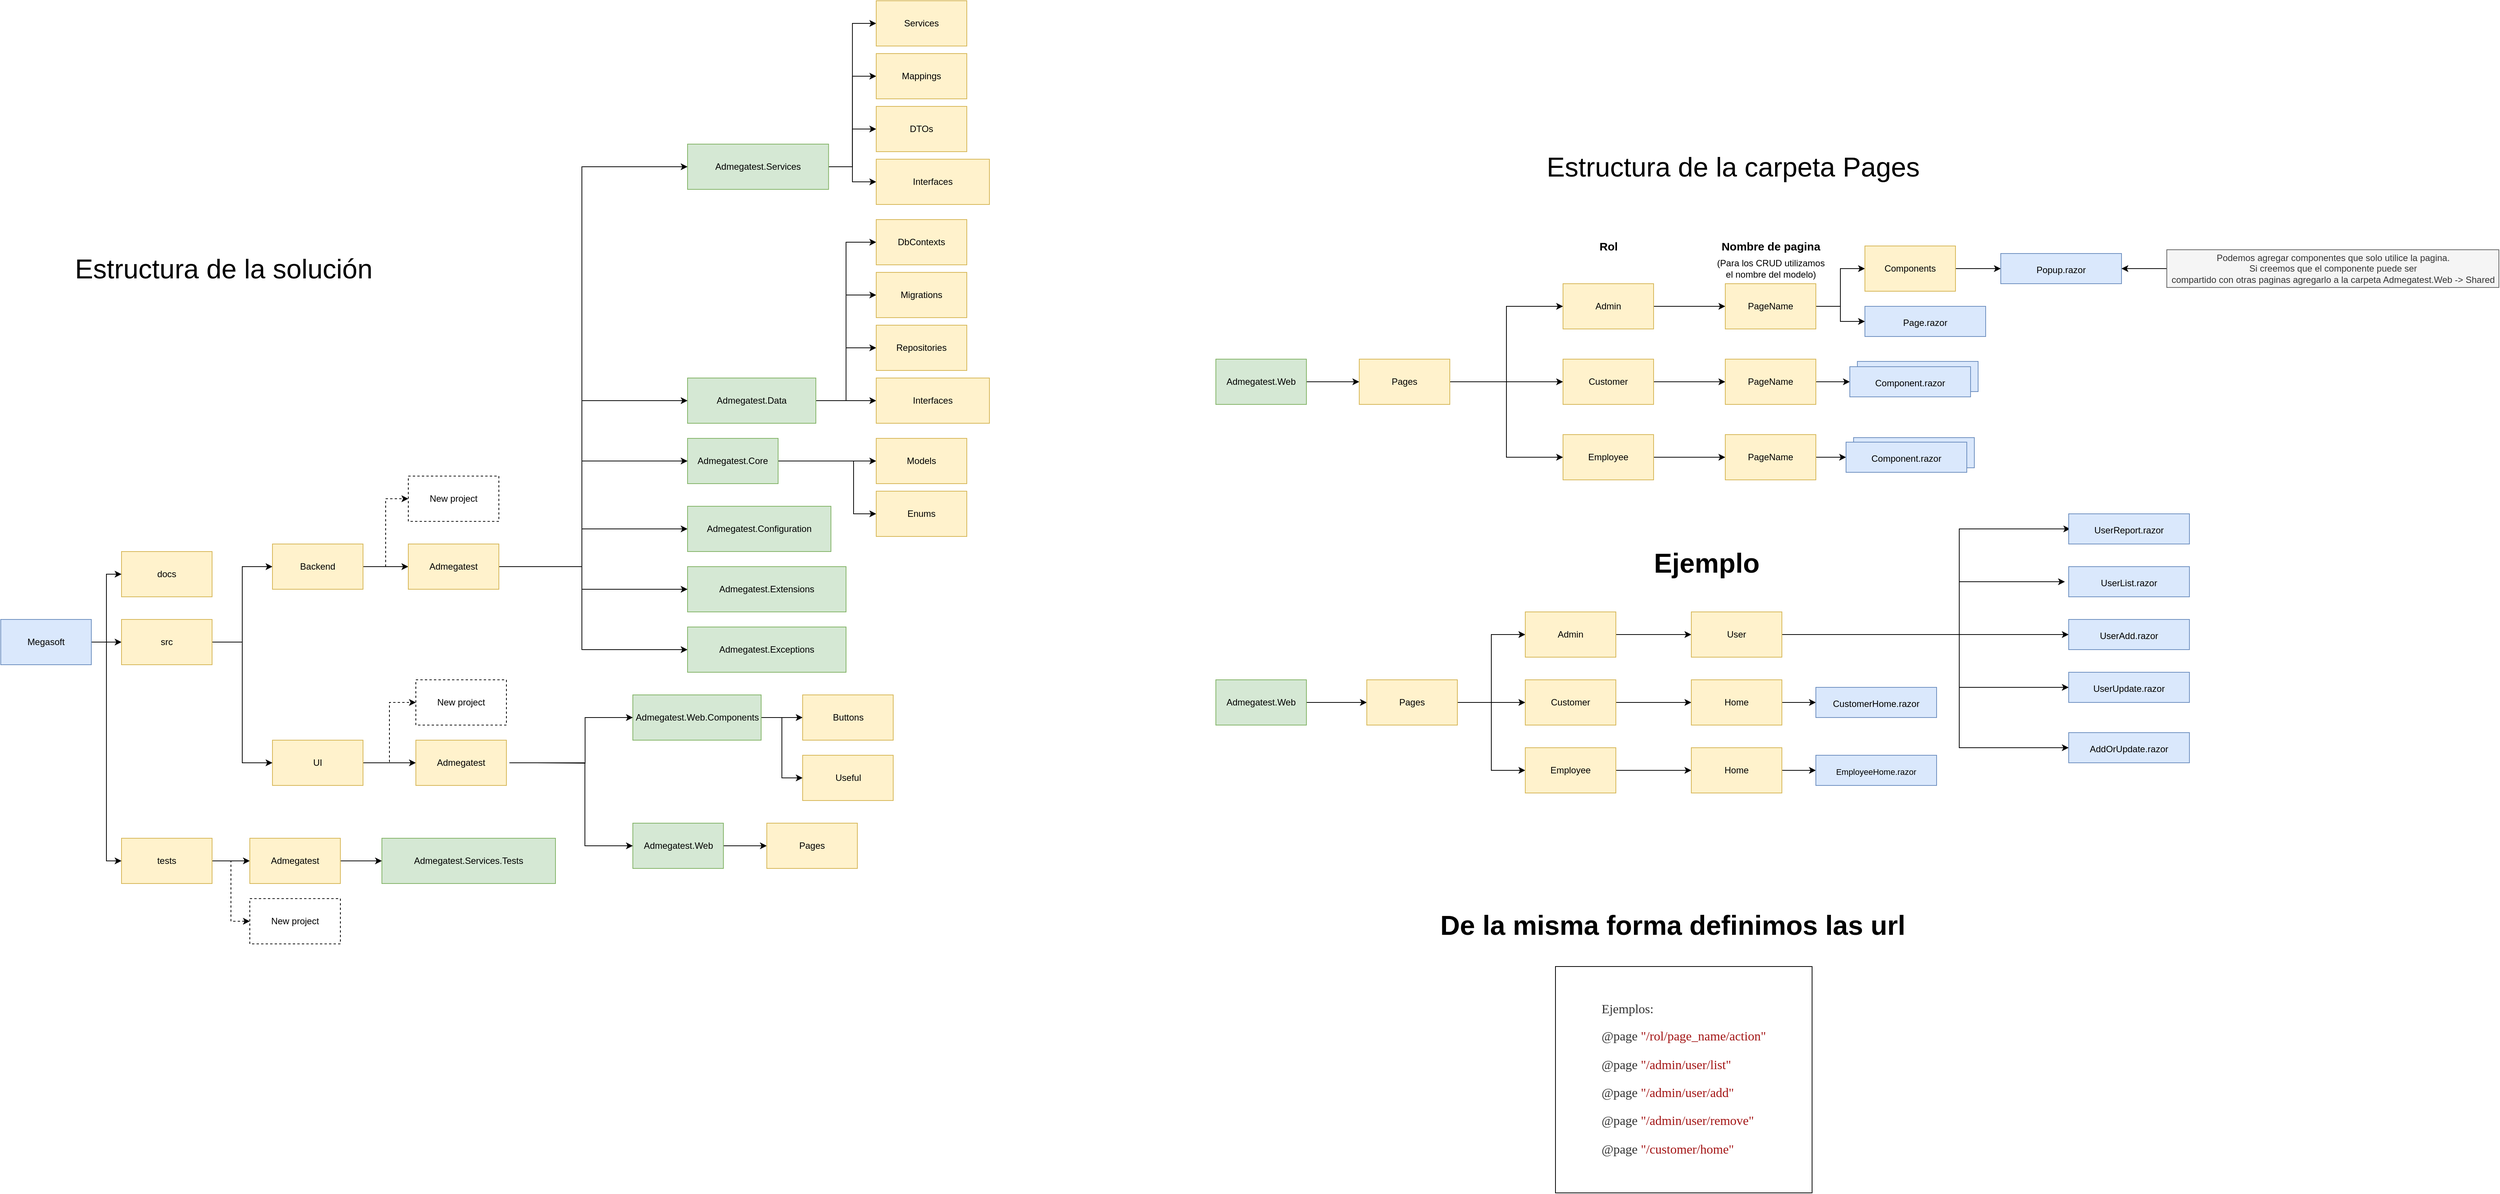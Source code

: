 <mxfile version="16.1.2" type="device"><diagram id="PDCmfziCpAZ-koUjeLh8" name="Page-1"><mxGraphModel dx="2188" dy="-469" grid="1" gridSize="10" guides="1" tooltips="1" connect="1" arrows="1" fold="1" page="1" pageScale="1" pageWidth="1600" pageHeight="900" math="0" shadow="0"><root><mxCell id="0"/><mxCell id="1" parent="0"/><mxCell id="GVsbk1AVh363MtO-elIE-5" value="&lt;font style=&quot;font-size: 12px&quot;&gt;Popup.razor&lt;/font&gt;" style="whiteSpace=wrap;html=1;fontSize=15;fillColor=#dae8fc;strokeColor=#6c8ebf;" vertex="1" parent="1"><mxGeometry x="3720" y="3015" width="160" height="40" as="geometry"/></mxCell><mxCell id="GVsbk1AVh363MtO-elIE-6" value="&lt;font style=&quot;font-size: 12px&quot;&gt;Page.razor&lt;/font&gt;" style="whiteSpace=wrap;html=1;fontSize=15;fillColor=#dae8fc;strokeColor=#6c8ebf;" vertex="1" parent="1"><mxGeometry x="3540" y="3085" width="160" height="40" as="geometry"/></mxCell><mxCell id="swfH_vW_m71U7Ki1Hbsm-206" style="edgeStyle=orthogonalEdgeStyle;rounded=0;orthogonalLoop=1;jettySize=auto;html=1;" parent="1" source="swfH_vW_m71U7Ki1Hbsm-158" target="swfH_vW_m71U7Ki1Hbsm-205" edge="1"><mxGeometry relative="1" as="geometry"/></mxCell><mxCell id="swfH_vW_m71U7Ki1Hbsm-219" style="edgeStyle=orthogonalEdgeStyle;rounded=0;orthogonalLoop=1;jettySize=auto;html=1;entryX=0;entryY=0.5;entryDx=0;entryDy=0;dashed=1;" parent="1" source="swfH_vW_m71U7Ki1Hbsm-158" target="swfH_vW_m71U7Ki1Hbsm-216" edge="1"><mxGeometry relative="1" as="geometry"/></mxCell><mxCell id="swfH_vW_m71U7Ki1Hbsm-158" value="UI" style="whiteSpace=wrap;html=1;fillColor=#fff2cc;strokeColor=#d6b656;" parent="1" vertex="1"><mxGeometry x="1430" y="3660" width="120" height="60" as="geometry"/></mxCell><mxCell id="swfH_vW_m71U7Ki1Hbsm-159" value="Admegatest.Extensions" style="whiteSpace=wrap;html=1;fillColor=#d5e8d4;strokeColor=#82b366;" parent="1" vertex="1"><mxGeometry x="1980" y="3430" width="210" height="60" as="geometry"/></mxCell><mxCell id="swfH_vW_m71U7Ki1Hbsm-210" style="edgeStyle=orthogonalEdgeStyle;rounded=0;orthogonalLoop=1;jettySize=auto;html=1;entryX=0;entryY=0.5;entryDx=0;entryDy=0;" parent="1" source="swfH_vW_m71U7Ki1Hbsm-161" target="swfH_vW_m71U7Ki1Hbsm-209" edge="1"><mxGeometry relative="1" as="geometry"/></mxCell><mxCell id="swfH_vW_m71U7Ki1Hbsm-220" style="edgeStyle=orthogonalEdgeStyle;rounded=0;orthogonalLoop=1;jettySize=auto;html=1;entryX=0;entryY=0.5;entryDx=0;entryDy=0;dashed=1;" parent="1" source="swfH_vW_m71U7Ki1Hbsm-161" target="swfH_vW_m71U7Ki1Hbsm-217" edge="1"><mxGeometry relative="1" as="geometry"/></mxCell><mxCell id="swfH_vW_m71U7Ki1Hbsm-161" value="tests" style="whiteSpace=wrap;html=1;fillColor=#fff2cc;strokeColor=#d6b656;" parent="1" vertex="1"><mxGeometry x="1230" y="3790" width="120" height="60" as="geometry"/></mxCell><mxCell id="swfH_vW_m71U7Ki1Hbsm-162" value="docs" style="whiteSpace=wrap;html=1;fillColor=#fff2cc;strokeColor=#d6b656;" parent="1" vertex="1"><mxGeometry x="1230" y="3410" width="120" height="60" as="geometry"/></mxCell><mxCell id="swfH_vW_m71U7Ki1Hbsm-163" style="edgeStyle=orthogonalEdgeStyle;rounded=0;orthogonalLoop=1;jettySize=auto;html=1;entryX=0;entryY=0.5;entryDx=0;entryDy=0;" parent="1" source="swfH_vW_m71U7Ki1Hbsm-165" target="swfH_vW_m71U7Ki1Hbsm-193" edge="1"><mxGeometry relative="1" as="geometry"/></mxCell><mxCell id="swfH_vW_m71U7Ki1Hbsm-164" style="edgeStyle=orthogonalEdgeStyle;rounded=0;orthogonalLoop=1;jettySize=auto;html=1;entryX=0;entryY=0.5;entryDx=0;entryDy=0;" parent="1" source="swfH_vW_m71U7Ki1Hbsm-165" target="swfH_vW_m71U7Ki1Hbsm-194" edge="1"><mxGeometry relative="1" as="geometry"><Array as="points"><mxPoint x="2200" y="3290"/><mxPoint x="2200" y="3360"/></Array></mxGeometry></mxCell><mxCell id="swfH_vW_m71U7Ki1Hbsm-165" value="Admegatest.Core" style="whiteSpace=wrap;html=1;fillColor=#d5e8d4;strokeColor=#82b366;" parent="1" vertex="1"><mxGeometry x="1980" y="3260" width="120" height="60" as="geometry"/></mxCell><mxCell id="swfH_vW_m71U7Ki1Hbsm-166" value="Admegatest.Services.Tests" style="whiteSpace=wrap;html=1;fillColor=#d5e8d4;strokeColor=#82b366;" parent="1" vertex="1"><mxGeometry x="1575" y="3790" width="230" height="60" as="geometry"/></mxCell><mxCell id="GVsbk1AVh363MtO-elIE-30" style="edgeStyle=orthogonalEdgeStyle;rounded=0;orthogonalLoop=1;jettySize=auto;html=1;entryX=0;entryY=0.5;entryDx=0;entryDy=0;fontSize=12;" edge="1" parent="1" source="swfH_vW_m71U7Ki1Hbsm-167" target="GVsbk1AVh363MtO-elIE-29"><mxGeometry relative="1" as="geometry"/></mxCell><mxCell id="swfH_vW_m71U7Ki1Hbsm-167" value="Admegatest.Web" style="whiteSpace=wrap;html=1;labelBackgroundColor=none;fillColor=#d5e8d4;strokeColor=#82b366;" parent="1" vertex="1"><mxGeometry x="1907.5" y="3770" width="120" height="60" as="geometry"/></mxCell><mxCell id="swfH_vW_m71U7Ki1Hbsm-168" style="edgeStyle=orthogonalEdgeStyle;rounded=0;orthogonalLoop=1;jettySize=auto;html=1;entryX=0;entryY=0.5;entryDx=0;entryDy=0;" parent="1" source="swfH_vW_m71U7Ki1Hbsm-172" target="swfH_vW_m71U7Ki1Hbsm-174" edge="1"><mxGeometry relative="1" as="geometry"/></mxCell><mxCell id="swfH_vW_m71U7Ki1Hbsm-169" style="edgeStyle=orthogonalEdgeStyle;rounded=0;orthogonalLoop=1;jettySize=auto;html=1;entryX=0;entryY=0.5;entryDx=0;entryDy=0;" parent="1" source="swfH_vW_m71U7Ki1Hbsm-172" target="swfH_vW_m71U7Ki1Hbsm-191" edge="1"><mxGeometry relative="1" as="geometry"/></mxCell><mxCell id="swfH_vW_m71U7Ki1Hbsm-170" style="edgeStyle=orthogonalEdgeStyle;rounded=0;orthogonalLoop=1;jettySize=auto;html=1;entryX=0;entryY=0.5;entryDx=0;entryDy=0;" parent="1" source="swfH_vW_m71U7Ki1Hbsm-172" target="swfH_vW_m71U7Ki1Hbsm-192" edge="1"><mxGeometry relative="1" as="geometry"/></mxCell><mxCell id="swfH_vW_m71U7Ki1Hbsm-171" style="edgeStyle=orthogonalEdgeStyle;rounded=0;orthogonalLoop=1;jettySize=auto;html=1;entryX=0;entryY=0.5;entryDx=0;entryDy=0;" parent="1" source="swfH_vW_m71U7Ki1Hbsm-172" target="swfH_vW_m71U7Ki1Hbsm-173" edge="1"><mxGeometry relative="1" as="geometry"/></mxCell><mxCell id="swfH_vW_m71U7Ki1Hbsm-172" value="Admegatest.Services" style="whiteSpace=wrap;html=1;fillColor=#d5e8d4;strokeColor=#82b366;" parent="1" vertex="1"><mxGeometry x="1980" y="2870" width="186.87" height="60" as="geometry"/></mxCell><mxCell id="swfH_vW_m71U7Ki1Hbsm-173" value="Services" style="whiteSpace=wrap;html=1;labelBackgroundColor=none;fillColor=#fff2cc;strokeColor=#d6b656;" parent="1" vertex="1"><mxGeometry x="2230" y="2680" width="120" height="60" as="geometry"/></mxCell><mxCell id="swfH_vW_m71U7Ki1Hbsm-174" value="Interfaces" style="whiteSpace=wrap;html=1;labelBackgroundColor=none;fillColor=#fff2cc;strokeColor=#d6b656;" parent="1" vertex="1"><mxGeometry x="2230" y="2890" width="150" height="60" as="geometry"/></mxCell><mxCell id="swfH_vW_m71U7Ki1Hbsm-175" style="edgeStyle=orthogonalEdgeStyle;rounded=0;orthogonalLoop=1;jettySize=auto;html=1;entryX=0;entryY=0.5;entryDx=0;entryDy=0;" parent="1" source="swfH_vW_m71U7Ki1Hbsm-179" target="swfH_vW_m71U7Ki1Hbsm-189" edge="1"><mxGeometry relative="1" as="geometry"/></mxCell><mxCell id="swfH_vW_m71U7Ki1Hbsm-176" style="edgeStyle=orthogonalEdgeStyle;rounded=0;orthogonalLoop=1;jettySize=auto;html=1;exitX=1;exitY=0.5;exitDx=0;exitDy=0;" parent="1" source="swfH_vW_m71U7Ki1Hbsm-179" target="swfH_vW_m71U7Ki1Hbsm-181" edge="1"><mxGeometry relative="1" as="geometry"/></mxCell><mxCell id="swfH_vW_m71U7Ki1Hbsm-177" style="edgeStyle=orthogonalEdgeStyle;rounded=0;orthogonalLoop=1;jettySize=auto;html=1;entryX=0;entryY=0.5;entryDx=0;entryDy=0;" parent="1" source="swfH_vW_m71U7Ki1Hbsm-179" target="swfH_vW_m71U7Ki1Hbsm-180" edge="1"><mxGeometry relative="1" as="geometry"><Array as="points"><mxPoint x="2190" y="3210"/><mxPoint x="2190" y="3140"/></Array></mxGeometry></mxCell><mxCell id="swfH_vW_m71U7Ki1Hbsm-178" style="edgeStyle=orthogonalEdgeStyle;rounded=0;orthogonalLoop=1;jettySize=auto;html=1;entryX=0;entryY=0.5;entryDx=0;entryDy=0;" parent="1" source="swfH_vW_m71U7Ki1Hbsm-179" target="swfH_vW_m71U7Ki1Hbsm-190" edge="1"><mxGeometry relative="1" as="geometry"/></mxCell><mxCell id="swfH_vW_m71U7Ki1Hbsm-179" value="Admegatest.Data" style="whiteSpace=wrap;html=1;fillColor=#d5e8d4;strokeColor=#82b366;" parent="1" vertex="1"><mxGeometry x="1980" y="3180" width="170" height="60" as="geometry"/></mxCell><mxCell id="swfH_vW_m71U7Ki1Hbsm-180" value="Repositories" style="whiteSpace=wrap;html=1;labelBackgroundColor=none;fillColor=#fff2cc;strokeColor=#d6b656;" parent="1" vertex="1"><mxGeometry x="2230" y="3110" width="120" height="60" as="geometry"/></mxCell><mxCell id="swfH_vW_m71U7Ki1Hbsm-181" value="Interfaces" style="whiteSpace=wrap;html=1;labelBackgroundColor=none;fillColor=#fff2cc;strokeColor=#d6b656;" parent="1" vertex="1"><mxGeometry x="2230" y="3180" width="150" height="60" as="geometry"/></mxCell><mxCell id="swfH_vW_m71U7Ki1Hbsm-182" style="edgeStyle=orthogonalEdgeStyle;rounded=0;orthogonalLoop=1;jettySize=auto;html=1;" parent="1" source="swfH_vW_m71U7Ki1Hbsm-185" target="swfH_vW_m71U7Ki1Hbsm-188" edge="1"><mxGeometry relative="1" as="geometry"/></mxCell><mxCell id="swfH_vW_m71U7Ki1Hbsm-183" style="edgeStyle=orthogonalEdgeStyle;rounded=0;orthogonalLoop=1;jettySize=auto;html=1;entryX=0;entryY=0.5;entryDx=0;entryDy=0;" parent="1" source="swfH_vW_m71U7Ki1Hbsm-185" target="swfH_vW_m71U7Ki1Hbsm-162" edge="1"><mxGeometry relative="1" as="geometry"/></mxCell><mxCell id="swfH_vW_m71U7Ki1Hbsm-184" style="edgeStyle=orthogonalEdgeStyle;rounded=0;orthogonalLoop=1;jettySize=auto;html=1;entryX=0;entryY=0.5;entryDx=0;entryDy=0;" parent="1" source="swfH_vW_m71U7Ki1Hbsm-185" target="swfH_vW_m71U7Ki1Hbsm-161" edge="1"><mxGeometry relative="1" as="geometry"/></mxCell><mxCell id="swfH_vW_m71U7Ki1Hbsm-185" value="Megasoft" style="whiteSpace=wrap;html=1;labelBackgroundColor=none;fillColor=#dae8fc;strokeColor=#6c8ebf;" parent="1" vertex="1"><mxGeometry x="1070" y="3500" width="120" height="60" as="geometry"/></mxCell><mxCell id="swfH_vW_m71U7Ki1Hbsm-186" style="edgeStyle=orthogonalEdgeStyle;rounded=0;orthogonalLoop=1;jettySize=auto;html=1;entryX=0;entryY=0.5;entryDx=0;entryDy=0;" parent="1" source="swfH_vW_m71U7Ki1Hbsm-188" target="swfH_vW_m71U7Ki1Hbsm-158" edge="1"><mxGeometry relative="1" as="geometry"/></mxCell><mxCell id="swfH_vW_m71U7Ki1Hbsm-187" style="edgeStyle=orthogonalEdgeStyle;rounded=0;orthogonalLoop=1;jettySize=auto;html=1;entryX=0;entryY=0.5;entryDx=0;entryDy=0;" parent="1" source="swfH_vW_m71U7Ki1Hbsm-188" target="swfH_vW_m71U7Ki1Hbsm-202" edge="1"><mxGeometry relative="1" as="geometry"/></mxCell><mxCell id="swfH_vW_m71U7Ki1Hbsm-188" value="src" style="whiteSpace=wrap;html=1;fillColor=#fff2cc;strokeColor=#d6b656;" parent="1" vertex="1"><mxGeometry x="1230" y="3500" width="120" height="60" as="geometry"/></mxCell><mxCell id="swfH_vW_m71U7Ki1Hbsm-189" value="Migrations" style="whiteSpace=wrap;html=1;fillColor=#fff2cc;strokeColor=#d6b656;" parent="1" vertex="1"><mxGeometry x="2230" y="3040" width="120" height="60" as="geometry"/></mxCell><mxCell id="swfH_vW_m71U7Ki1Hbsm-190" value="DbContexts" style="whiteSpace=wrap;html=1;fillColor=#fff2cc;strokeColor=#d6b656;" parent="1" vertex="1"><mxGeometry x="2230" y="2970" width="120" height="60" as="geometry"/></mxCell><mxCell id="swfH_vW_m71U7Ki1Hbsm-191" value="&lt;span&gt;DTOs&lt;/span&gt;" style="whiteSpace=wrap;html=1;fillColor=#fff2cc;strokeColor=#d6b656;" parent="1" vertex="1"><mxGeometry x="2230" y="2820" width="120" height="60" as="geometry"/></mxCell><mxCell id="swfH_vW_m71U7Ki1Hbsm-192" value="&lt;span&gt;Mappings&lt;/span&gt;" style="whiteSpace=wrap;html=1;fillColor=#fff2cc;strokeColor=#d6b656;" parent="1" vertex="1"><mxGeometry x="2230" y="2750" width="120" height="60" as="geometry"/></mxCell><mxCell id="swfH_vW_m71U7Ki1Hbsm-193" value="&lt;span&gt;Models&lt;/span&gt;" style="whiteSpace=wrap;html=1;fillColor=#fff2cc;strokeColor=#d6b656;" parent="1" vertex="1"><mxGeometry x="2230" y="3260" width="120" height="60" as="geometry"/></mxCell><mxCell id="swfH_vW_m71U7Ki1Hbsm-194" value="&lt;span&gt;Enums&lt;/span&gt;" style="whiteSpace=wrap;html=1;fillColor=#fff2cc;strokeColor=#d6b656;" parent="1" vertex="1"><mxGeometry x="2230" y="3330" width="120" height="60" as="geometry"/></mxCell><mxCell id="30ZU7mrTV6rlCsiJZDhu-33" style="edgeStyle=orthogonalEdgeStyle;rounded=0;orthogonalLoop=1;jettySize=auto;html=1;entryX=0;entryY=0.5;entryDx=0;entryDy=0;fontSize=36;" parent="1" source="swfH_vW_m71U7Ki1Hbsm-195" edge="1"><mxGeometry relative="1" as="geometry"><mxPoint x="2132.5" y="3630" as="targetPoint"/></mxGeometry></mxCell><mxCell id="30ZU7mrTV6rlCsiJZDhu-35" style="edgeStyle=orthogonalEdgeStyle;rounded=0;orthogonalLoop=1;jettySize=auto;html=1;entryX=0;entryY=0.5;entryDx=0;entryDy=0;fontSize=36;" parent="1" source="swfH_vW_m71U7Ki1Hbsm-195" target="30ZU7mrTV6rlCsiJZDhu-34" edge="1"><mxGeometry relative="1" as="geometry"/></mxCell><mxCell id="swfH_vW_m71U7Ki1Hbsm-195" value="Admegatest.Web.Components" style="whiteSpace=wrap;html=1;labelBackgroundColor=none;fillColor=#d5e8d4;strokeColor=#82b366;" parent="1" vertex="1"><mxGeometry x="1907.5" y="3600" width="170" height="60" as="geometry"/></mxCell><mxCell id="swfH_vW_m71U7Ki1Hbsm-196" style="edgeStyle=orthogonalEdgeStyle;rounded=0;orthogonalLoop=1;jettySize=auto;html=1;entryX=0;entryY=0.5;entryDx=0;entryDy=0;" parent="1" target="swfH_vW_m71U7Ki1Hbsm-165" edge="1"><mxGeometry relative="1" as="geometry"><mxPoint x="1730" y="3430" as="sourcePoint"/><Array as="points"><mxPoint x="1840" y="3430"/><mxPoint x="1840" y="3290"/></Array></mxGeometry></mxCell><mxCell id="swfH_vW_m71U7Ki1Hbsm-197" style="edgeStyle=orthogonalEdgeStyle;rounded=0;orthogonalLoop=1;jettySize=auto;html=1;entryX=0;entryY=0.5;entryDx=0;entryDy=0;" parent="1" target="swfH_vW_m71U7Ki1Hbsm-203" edge="1"><mxGeometry relative="1" as="geometry"><mxPoint x="1730" y="3430" as="sourcePoint"/><Array as="points"><mxPoint x="1840" y="3430"/><mxPoint x="1840" y="3380"/></Array></mxGeometry></mxCell><mxCell id="swfH_vW_m71U7Ki1Hbsm-198" style="edgeStyle=orthogonalEdgeStyle;rounded=0;orthogonalLoop=1;jettySize=auto;html=1;entryX=0;entryY=0.5;entryDx=0;entryDy=0;" parent="1" target="swfH_vW_m71U7Ki1Hbsm-159" edge="1"><mxGeometry relative="1" as="geometry"><mxPoint x="1740" y="3430" as="sourcePoint"/><Array as="points"><mxPoint x="1840" y="3430"/><mxPoint x="1840" y="3460"/></Array></mxGeometry></mxCell><mxCell id="swfH_vW_m71U7Ki1Hbsm-199" style="edgeStyle=orthogonalEdgeStyle;rounded=0;orthogonalLoop=1;jettySize=auto;html=1;entryX=0;entryY=0.5;entryDx=0;entryDy=0;" parent="1" target="swfH_vW_m71U7Ki1Hbsm-179" edge="1"><mxGeometry relative="1" as="geometry"><mxPoint x="1770" y="3430" as="sourcePoint"/><Array as="points"><mxPoint x="1840" y="3430"/><mxPoint x="1840" y="3210"/></Array></mxGeometry></mxCell><mxCell id="swfH_vW_m71U7Ki1Hbsm-200" style="edgeStyle=orthogonalEdgeStyle;rounded=0;orthogonalLoop=1;jettySize=auto;html=1;entryX=0;entryY=0.5;entryDx=0;entryDy=0;" parent="1" target="swfH_vW_m71U7Ki1Hbsm-204" edge="1"><mxGeometry relative="1" as="geometry"><mxPoint x="1770" y="3430" as="sourcePoint"/><Array as="points"><mxPoint x="1840" y="3430"/><mxPoint x="1840" y="3540"/></Array></mxGeometry></mxCell><mxCell id="swfH_vW_m71U7Ki1Hbsm-201" style="edgeStyle=orthogonalEdgeStyle;rounded=0;orthogonalLoop=1;jettySize=auto;html=1;entryX=0;entryY=0.5;entryDx=0;entryDy=0;" parent="1" target="swfH_vW_m71U7Ki1Hbsm-172" edge="1"><mxGeometry relative="1" as="geometry"><Array as="points"><mxPoint x="1840" y="3430"/><mxPoint x="1840" y="2900"/></Array><mxPoint x="1750" y="3430" as="sourcePoint"/></mxGeometry></mxCell><mxCell id="swfH_vW_m71U7Ki1Hbsm-214" style="edgeStyle=orthogonalEdgeStyle;rounded=0;orthogonalLoop=1;jettySize=auto;html=1;entryX=0;entryY=0.5;entryDx=0;entryDy=0;" parent="1" source="swfH_vW_m71U7Ki1Hbsm-202" target="swfH_vW_m71U7Ki1Hbsm-213" edge="1"><mxGeometry relative="1" as="geometry"/></mxCell><mxCell id="swfH_vW_m71U7Ki1Hbsm-218" style="edgeStyle=orthogonalEdgeStyle;rounded=0;orthogonalLoop=1;jettySize=auto;html=1;entryX=0;entryY=0.5;entryDx=0;entryDy=0;dashed=1;" parent="1" source="swfH_vW_m71U7Ki1Hbsm-202" target="swfH_vW_m71U7Ki1Hbsm-215" edge="1"><mxGeometry relative="1" as="geometry"/></mxCell><mxCell id="swfH_vW_m71U7Ki1Hbsm-202" value="Backend" style="whiteSpace=wrap;html=1;labelBackgroundColor=none;fillColor=#fff2cc;strokeColor=#d6b656;" parent="1" vertex="1"><mxGeometry x="1430" y="3400" width="120" height="60" as="geometry"/></mxCell><mxCell id="swfH_vW_m71U7Ki1Hbsm-203" value="Admegatest.Configuration" style="whiteSpace=wrap;html=1;fillColor=#d5e8d4;strokeColor=#82b366;" parent="1" vertex="1"><mxGeometry x="1980" y="3350" width="190" height="60" as="geometry"/></mxCell><mxCell id="swfH_vW_m71U7Ki1Hbsm-204" value="Admegatest.Exceptions" style="whiteSpace=wrap;html=1;fillColor=#d5e8d4;strokeColor=#82b366;" parent="1" vertex="1"><mxGeometry x="1980" y="3510" width="210" height="60" as="geometry"/></mxCell><mxCell id="swfH_vW_m71U7Ki1Hbsm-207" style="edgeStyle=orthogonalEdgeStyle;rounded=0;orthogonalLoop=1;jettySize=auto;html=1;entryX=0;entryY=0.5;entryDx=0;entryDy=0;" parent="1" target="swfH_vW_m71U7Ki1Hbsm-195" edge="1"><mxGeometry relative="1" as="geometry"><mxPoint x="1780" y="3690.034" as="sourcePoint"/></mxGeometry></mxCell><mxCell id="swfH_vW_m71U7Ki1Hbsm-208" style="edgeStyle=orthogonalEdgeStyle;rounded=0;orthogonalLoop=1;jettySize=auto;html=1;entryX=0;entryY=0.5;entryDx=0;entryDy=0;" parent="1" target="swfH_vW_m71U7Ki1Hbsm-167" edge="1"><mxGeometry relative="1" as="geometry"><mxPoint x="1744" y="3690.034" as="sourcePoint"/><mxPoint x="1911.5" y="3780" as="targetPoint"/><Array as="points"><mxPoint x="1844" y="3690"/><mxPoint x="1844" y="3800"/></Array></mxGeometry></mxCell><mxCell id="swfH_vW_m71U7Ki1Hbsm-205" value="Admegatest" style="whiteSpace=wrap;html=1;fillColor=#fff2cc;strokeColor=#d6b656;" parent="1" vertex="1"><mxGeometry x="1620" y="3660" width="120" height="60" as="geometry"/></mxCell><mxCell id="swfH_vW_m71U7Ki1Hbsm-211" style="edgeStyle=orthogonalEdgeStyle;rounded=0;orthogonalLoop=1;jettySize=auto;html=1;entryX=0;entryY=0.5;entryDx=0;entryDy=0;" parent="1" source="swfH_vW_m71U7Ki1Hbsm-209" target="swfH_vW_m71U7Ki1Hbsm-166" edge="1"><mxGeometry relative="1" as="geometry"/></mxCell><mxCell id="swfH_vW_m71U7Ki1Hbsm-209" value="Admegatest" style="whiteSpace=wrap;html=1;fillColor=#fff2cc;strokeColor=#d6b656;" parent="1" vertex="1"><mxGeometry x="1400" y="3790" width="120" height="60" as="geometry"/></mxCell><mxCell id="swfH_vW_m71U7Ki1Hbsm-213" value="Admegatest" style="whiteSpace=wrap;html=1;fillColor=#fff2cc;strokeColor=#d6b656;" parent="1" vertex="1"><mxGeometry x="1610" y="3400" width="120" height="60" as="geometry"/></mxCell><mxCell id="swfH_vW_m71U7Ki1Hbsm-215" value="New project" style="whiteSpace=wrap;html=1;dashed=1;" parent="1" vertex="1"><mxGeometry x="1610" y="3310" width="120" height="60" as="geometry"/></mxCell><mxCell id="swfH_vW_m71U7Ki1Hbsm-216" value="New project" style="whiteSpace=wrap;html=1;dashed=1;" parent="1" vertex="1"><mxGeometry x="1620" y="3580" width="120" height="60" as="geometry"/></mxCell><mxCell id="swfH_vW_m71U7Ki1Hbsm-217" value="New project" style="whiteSpace=wrap;html=1;dashed=1;" parent="1" vertex="1"><mxGeometry x="1400" y="3870" width="120" height="60" as="geometry"/></mxCell><mxCell id="30ZU7mrTV6rlCsiJZDhu-27" value="Estructura de la solución" style="text;html=1;align=center;verticalAlign=middle;resizable=0;points=[];autosize=1;strokeColor=none;fillColor=none;fontSize=36;" parent="1" vertex="1"><mxGeometry x="1160" y="3010" width="410" height="50" as="geometry"/></mxCell><mxCell id="30ZU7mrTV6rlCsiJZDhu-32" value="Buttons" style="whiteSpace=wrap;html=1;fillColor=#fff2cc;strokeColor=#d6b656;" parent="1" vertex="1"><mxGeometry x="2132.5" y="3600" width="120" height="60" as="geometry"/></mxCell><mxCell id="30ZU7mrTV6rlCsiJZDhu-34" value="Useful" style="whiteSpace=wrap;html=1;fillColor=#fff2cc;strokeColor=#d6b656;" parent="1" vertex="1"><mxGeometry x="2132.5" y="3680" width="120" height="60" as="geometry"/></mxCell><mxCell id="4Zlw2hUO1Mgm-64rs-y5-1" value="Estructura de la carpeta Pages" style="text;html=1;align=center;verticalAlign=middle;resizable=0;points=[];autosize=1;strokeColor=none;fillColor=none;fontSize=36;" parent="1" vertex="1"><mxGeometry x="3110" y="2875" width="510" height="50" as="geometry"/></mxCell><mxCell id="GVsbk1AVh363MtO-elIE-19" style="edgeStyle=orthogonalEdgeStyle;rounded=0;orthogonalLoop=1;jettySize=auto;html=1;entryX=0;entryY=0.5;entryDx=0;entryDy=0;fontSize=12;" edge="1" parent="1" source="4Zlw2hUO1Mgm-64rs-y5-2" target="4Zlw2hUO1Mgm-64rs-y5-5"><mxGeometry relative="1" as="geometry"/></mxCell><mxCell id="4Zlw2hUO1Mgm-64rs-y5-2" value="Admin" style="rounded=0;whiteSpace=wrap;html=1;fillColor=#fff2cc;strokeColor=#d6b656;" parent="1" vertex="1"><mxGeometry x="3140" y="3055" width="120" height="60" as="geometry"/></mxCell><mxCell id="GVsbk1AVh363MtO-elIE-20" style="edgeStyle=orthogonalEdgeStyle;rounded=0;orthogonalLoop=1;jettySize=auto;html=1;entryX=0;entryY=0.5;entryDx=0;entryDy=0;fontSize=12;" edge="1" parent="1" source="4Zlw2hUO1Mgm-64rs-y5-3" target="4Zlw2hUO1Mgm-64rs-y5-6"><mxGeometry relative="1" as="geometry"/></mxCell><mxCell id="4Zlw2hUO1Mgm-64rs-y5-3" value="Customer" style="rounded=0;whiteSpace=wrap;html=1;fillColor=#fff2cc;strokeColor=#d6b656;" parent="1" vertex="1"><mxGeometry x="3140" y="3155" width="120" height="60" as="geometry"/></mxCell><mxCell id="GVsbk1AVh363MtO-elIE-21" style="edgeStyle=orthogonalEdgeStyle;rounded=0;orthogonalLoop=1;jettySize=auto;html=1;fontSize=12;" edge="1" parent="1" source="4Zlw2hUO1Mgm-64rs-y5-4" target="4Zlw2hUO1Mgm-64rs-y5-7"><mxGeometry relative="1" as="geometry"/></mxCell><mxCell id="4Zlw2hUO1Mgm-64rs-y5-4" value="Employee" style="rounded=0;whiteSpace=wrap;html=1;fillColor=#fff2cc;strokeColor=#d6b656;" parent="1" vertex="1"><mxGeometry x="3140" y="3255" width="120" height="60" as="geometry"/></mxCell><mxCell id="GVsbk1AVh363MtO-elIE-23" style="edgeStyle=orthogonalEdgeStyle;rounded=0;orthogonalLoop=1;jettySize=auto;html=1;fontSize=12;" edge="1" parent="1" source="4Zlw2hUO1Mgm-64rs-y5-5" target="GVsbk1AVh363MtO-elIE-6"><mxGeometry relative="1" as="geometry"/></mxCell><mxCell id="GVsbk1AVh363MtO-elIE-27" style="edgeStyle=orthogonalEdgeStyle;rounded=0;orthogonalLoop=1;jettySize=auto;html=1;entryX=0;entryY=0.5;entryDx=0;entryDy=0;fontSize=12;" edge="1" parent="1" source="4Zlw2hUO1Mgm-64rs-y5-5" target="GVsbk1AVh363MtO-elIE-26"><mxGeometry relative="1" as="geometry"/></mxCell><mxCell id="4Zlw2hUO1Mgm-64rs-y5-5" value="PageName" style="rounded=0;whiteSpace=wrap;html=1;fillColor=#fff2cc;strokeColor=#d6b656;" parent="1" vertex="1"><mxGeometry x="3355" y="3055" width="120" height="60" as="geometry"/></mxCell><mxCell id="GVsbk1AVh363MtO-elIE-24" style="edgeStyle=orthogonalEdgeStyle;rounded=0;orthogonalLoop=1;jettySize=auto;html=1;exitX=1;exitY=0.5;exitDx=0;exitDy=0;entryX=0;entryY=0.5;entryDx=0;entryDy=0;fontSize=12;" edge="1" parent="1" source="4Zlw2hUO1Mgm-64rs-y5-6" target="GVsbk1AVh363MtO-elIE-8"><mxGeometry relative="1" as="geometry"/></mxCell><mxCell id="4Zlw2hUO1Mgm-64rs-y5-6" value="PageName" style="rounded=0;whiteSpace=wrap;html=1;fillColor=#fff2cc;strokeColor=#d6b656;" parent="1" vertex="1"><mxGeometry x="3355" y="3155" width="120" height="60" as="geometry"/></mxCell><mxCell id="GVsbk1AVh363MtO-elIE-25" style="edgeStyle=orthogonalEdgeStyle;rounded=0;orthogonalLoop=1;jettySize=auto;html=1;entryX=0;entryY=0.5;entryDx=0;entryDy=0;fontSize=12;" edge="1" parent="1" source="4Zlw2hUO1Mgm-64rs-y5-7" target="GVsbk1AVh363MtO-elIE-10"><mxGeometry relative="1" as="geometry"/></mxCell><mxCell id="4Zlw2hUO1Mgm-64rs-y5-7" value="PageName" style="rounded=0;whiteSpace=wrap;html=1;fillColor=#fff2cc;strokeColor=#d6b656;" parent="1" vertex="1"><mxGeometry x="3355" y="3255" width="120" height="60" as="geometry"/></mxCell><mxCell id="GVsbk1AVh363MtO-elIE-16" style="edgeStyle=orthogonalEdgeStyle;rounded=0;orthogonalLoop=1;jettySize=auto;html=1;entryX=0;entryY=0.5;entryDx=0;entryDy=0;fontSize=12;" edge="1" parent="1" source="4Zlw2hUO1Mgm-64rs-y5-8" target="4Zlw2hUO1Mgm-64rs-y5-2"><mxGeometry relative="1" as="geometry"/></mxCell><mxCell id="GVsbk1AVh363MtO-elIE-17" style="edgeStyle=orthogonalEdgeStyle;rounded=0;orthogonalLoop=1;jettySize=auto;html=1;fontSize=12;" edge="1" parent="1" source="4Zlw2hUO1Mgm-64rs-y5-8" target="4Zlw2hUO1Mgm-64rs-y5-3"><mxGeometry relative="1" as="geometry"/></mxCell><mxCell id="GVsbk1AVh363MtO-elIE-18" style="edgeStyle=orthogonalEdgeStyle;rounded=0;orthogonalLoop=1;jettySize=auto;html=1;entryX=0;entryY=0.5;entryDx=0;entryDy=0;fontSize=12;" edge="1" parent="1" source="4Zlw2hUO1Mgm-64rs-y5-8" target="4Zlw2hUO1Mgm-64rs-y5-4"><mxGeometry relative="1" as="geometry"/></mxCell><mxCell id="4Zlw2hUO1Mgm-64rs-y5-8" value="Pages" style="rounded=0;whiteSpace=wrap;html=1;fillColor=#fff2cc;strokeColor=#d6b656;" parent="1" vertex="1"><mxGeometry x="2870" y="3155" width="120" height="60" as="geometry"/></mxCell><mxCell id="4Zlw2hUO1Mgm-64rs-y5-14" style="edgeStyle=orthogonalEdgeStyle;rounded=0;orthogonalLoop=1;jettySize=auto;html=1;entryX=0;entryY=0.5;entryDx=0;entryDy=0;" parent="1" source="4Zlw2hUO1Mgm-64rs-y5-13" target="4Zlw2hUO1Mgm-64rs-y5-8" edge="1"><mxGeometry relative="1" as="geometry"/></mxCell><mxCell id="4Zlw2hUO1Mgm-64rs-y5-13" value="Admegatest.Web" style="whiteSpace=wrap;html=1;labelBackgroundColor=none;fillColor=#d5e8d4;strokeColor=#82b366;" parent="1" vertex="1"><mxGeometry x="2680" y="3155" width="120" height="60" as="geometry"/></mxCell><mxCell id="4Zlw2hUO1Mgm-64rs-y5-15" value="Rol" style="text;html=1;align=center;verticalAlign=middle;resizable=0;points=[];autosize=1;strokeColor=none;fillColor=none;fontStyle=1;fontSize=15;" parent="1" vertex="1"><mxGeometry x="3180" y="2995" width="40" height="20" as="geometry"/></mxCell><mxCell id="4Zlw2hUO1Mgm-64rs-y5-17" value="Nombre de pagina" style="text;html=1;align=center;verticalAlign=middle;resizable=0;points=[];autosize=1;strokeColor=none;fillColor=none;fontStyle=1;fontSize=15;" parent="1" vertex="1"><mxGeometry x="3340" y="2995" width="150" height="20" as="geometry"/></mxCell><mxCell id="4Zlw2hUO1Mgm-64rs-y5-19" value="&lt;b&gt;Ejemplo&lt;/b&gt;" style="text;html=1;align=center;verticalAlign=middle;resizable=0;points=[];autosize=1;strokeColor=none;fillColor=none;fontSize=36;" parent="1" vertex="1"><mxGeometry x="3250" y="3400" width="160" height="50" as="geometry"/></mxCell><mxCell id="4Zlw2hUO1Mgm-64rs-y5-22" style="edgeStyle=orthogonalEdgeStyle;rounded=0;orthogonalLoop=1;jettySize=auto;html=1;entryX=0;entryY=0.5;entryDx=0;entryDy=0;fontSize=15;" parent="1" source="4Zlw2hUO1Mgm-64rs-y5-20" target="4Zlw2hUO1Mgm-64rs-y5-21" edge="1"><mxGeometry relative="1" as="geometry"/></mxCell><mxCell id="4Zlw2hUO1Mgm-64rs-y5-20" value="Admegatest.Web" style="whiteSpace=wrap;html=1;labelBackgroundColor=none;fillColor=#d5e8d4;strokeColor=#82b366;" parent="1" vertex="1"><mxGeometry x="2680" y="3580" width="120" height="60" as="geometry"/></mxCell><mxCell id="4Zlw2hUO1Mgm-64rs-y5-24" style="edgeStyle=orthogonalEdgeStyle;rounded=0;orthogonalLoop=1;jettySize=auto;html=1;entryX=0;entryY=0.5;entryDx=0;entryDy=0;fontSize=15;" parent="1" source="4Zlw2hUO1Mgm-64rs-y5-21" target="4Zlw2hUO1Mgm-64rs-y5-23" edge="1"><mxGeometry relative="1" as="geometry"/></mxCell><mxCell id="4Zlw2hUO1Mgm-64rs-y5-32" style="edgeStyle=orthogonalEdgeStyle;rounded=0;orthogonalLoop=1;jettySize=auto;html=1;fontSize=15;" parent="1" source="4Zlw2hUO1Mgm-64rs-y5-21" target="4Zlw2hUO1Mgm-64rs-y5-31" edge="1"><mxGeometry relative="1" as="geometry"/></mxCell><mxCell id="4Zlw2hUO1Mgm-64rs-y5-36" style="edgeStyle=orthogonalEdgeStyle;rounded=0;orthogonalLoop=1;jettySize=auto;html=1;entryX=0;entryY=0.5;entryDx=0;entryDy=0;fontSize=15;" parent="1" source="4Zlw2hUO1Mgm-64rs-y5-21" target="4Zlw2hUO1Mgm-64rs-y5-35" edge="1"><mxGeometry relative="1" as="geometry"/></mxCell><mxCell id="4Zlw2hUO1Mgm-64rs-y5-21" value="Pages" style="rounded=0;whiteSpace=wrap;html=1;fillColor=#fff2cc;strokeColor=#d6b656;" parent="1" vertex="1"><mxGeometry x="2880" y="3580" width="120" height="60" as="geometry"/></mxCell><mxCell id="4Zlw2hUO1Mgm-64rs-y5-26" style="edgeStyle=orthogonalEdgeStyle;rounded=0;orthogonalLoop=1;jettySize=auto;html=1;entryX=0;entryY=0.5;entryDx=0;entryDy=0;fontSize=15;" parent="1" source="4Zlw2hUO1Mgm-64rs-y5-23" target="4Zlw2hUO1Mgm-64rs-y5-25" edge="1"><mxGeometry relative="1" as="geometry"/></mxCell><mxCell id="4Zlw2hUO1Mgm-64rs-y5-23" value="Admin" style="rounded=0;whiteSpace=wrap;html=1;fillColor=#fff2cc;strokeColor=#d6b656;" parent="1" vertex="1"><mxGeometry x="3090" y="3490" width="120" height="60" as="geometry"/></mxCell><mxCell id="4Zlw2hUO1Mgm-64rs-y5-47" style="edgeStyle=orthogonalEdgeStyle;rounded=0;orthogonalLoop=1;jettySize=auto;html=1;fontSize=12;" parent="1" edge="1"><mxGeometry relative="1" as="geometry"><mxPoint x="3520" y="3520" as="sourcePoint"/><mxPoint x="3810" y="3520" as="targetPoint"/></mxGeometry></mxCell><mxCell id="4Zlw2hUO1Mgm-64rs-y5-49" style="edgeStyle=orthogonalEdgeStyle;rounded=0;orthogonalLoop=1;jettySize=auto;html=1;entryX=0;entryY=0.5;entryDx=0;entryDy=0;fontSize=12;" parent="1" edge="1"><mxGeometry relative="1" as="geometry"><mxPoint x="3522" y="3520" as="sourcePoint"/><mxPoint x="3812" y="3380" as="targetPoint"/><Array as="points"><mxPoint x="3665" y="3520"/><mxPoint x="3665" y="3380"/></Array></mxGeometry></mxCell><mxCell id="4Zlw2hUO1Mgm-64rs-y5-69" style="edgeStyle=orthogonalEdgeStyle;rounded=0;orthogonalLoop=1;jettySize=auto;html=1;fontSize=17;exitX=1;exitY=0.5;exitDx=0;exitDy=0;entryX=0;entryY=0.5;entryDx=0;entryDy=0;" parent="1" edge="1" target="4Zlw2hUO1Mgm-64rs-y5-70"><mxGeometry relative="1" as="geometry"><mxPoint x="3435" y="3520" as="sourcePoint"/><mxPoint x="3815" y="3670" as="targetPoint"/><Array as="points"><mxPoint x="3665" y="3520"/><mxPoint x="3665" y="3670"/></Array></mxGeometry></mxCell><mxCell id="GVsbk1AVh363MtO-elIE-1" style="edgeStyle=orthogonalEdgeStyle;rounded=0;orthogonalLoop=1;jettySize=auto;html=1;entryX=0;entryY=0.5;entryDx=0;entryDy=0;" edge="1" parent="1"><mxGeometry relative="1" as="geometry"><mxPoint x="3425" y="3520.034" as="sourcePoint"/><mxPoint x="3805" y="3450" as="targetPoint"/><Array as="points"><mxPoint x="3665" y="3520"/><mxPoint x="3665" y="3450"/></Array></mxGeometry></mxCell><mxCell id="GVsbk1AVh363MtO-elIE-3" style="edgeStyle=orthogonalEdgeStyle;rounded=0;orthogonalLoop=1;jettySize=auto;html=1;entryX=0;entryY=0.5;entryDx=0;entryDy=0;" edge="1" parent="1" target="4Zlw2hUO1Mgm-64rs-y5-55"><mxGeometry relative="1" as="geometry"><mxPoint x="3435" y="3520" as="sourcePoint"/><mxPoint x="3815" y="3590" as="targetPoint"/><Array as="points"><mxPoint x="3665" y="3520"/><mxPoint x="3665" y="3590"/></Array></mxGeometry></mxCell><mxCell id="4Zlw2hUO1Mgm-64rs-y5-25" value="User" style="rounded=0;whiteSpace=wrap;html=1;fillColor=#fff2cc;strokeColor=#d6b656;" parent="1" vertex="1"><mxGeometry x="3310" y="3490" width="120" height="60" as="geometry"/></mxCell><mxCell id="4Zlw2hUO1Mgm-64rs-y5-34" style="edgeStyle=orthogonalEdgeStyle;rounded=0;orthogonalLoop=1;jettySize=auto;html=1;entryX=0;entryY=0.5;entryDx=0;entryDy=0;fontSize=15;" parent="1" source="4Zlw2hUO1Mgm-64rs-y5-31" target="4Zlw2hUO1Mgm-64rs-y5-33" edge="1"><mxGeometry relative="1" as="geometry"/></mxCell><mxCell id="4Zlw2hUO1Mgm-64rs-y5-31" value="Customer" style="rounded=0;whiteSpace=wrap;html=1;fillColor=#fff2cc;strokeColor=#d6b656;" parent="1" vertex="1"><mxGeometry x="3090" y="3580" width="120" height="60" as="geometry"/></mxCell><mxCell id="4Zlw2hUO1Mgm-64rs-y5-40" style="edgeStyle=orthogonalEdgeStyle;rounded=0;orthogonalLoop=1;jettySize=auto;html=1;entryX=0;entryY=0.5;entryDx=0;entryDy=0;fontSize=15;" parent="1" source="4Zlw2hUO1Mgm-64rs-y5-33" target="4Zlw2hUO1Mgm-64rs-y5-39" edge="1"><mxGeometry relative="1" as="geometry"/></mxCell><mxCell id="4Zlw2hUO1Mgm-64rs-y5-33" value="Home" style="rounded=0;whiteSpace=wrap;html=1;fillColor=#fff2cc;strokeColor=#d6b656;" parent="1" vertex="1"><mxGeometry x="3310" y="3580" width="120" height="60" as="geometry"/></mxCell><mxCell id="4Zlw2hUO1Mgm-64rs-y5-38" style="edgeStyle=orthogonalEdgeStyle;rounded=0;orthogonalLoop=1;jettySize=auto;html=1;fontSize=15;" parent="1" source="4Zlw2hUO1Mgm-64rs-y5-35" target="4Zlw2hUO1Mgm-64rs-y5-37" edge="1"><mxGeometry relative="1" as="geometry"/></mxCell><mxCell id="4Zlw2hUO1Mgm-64rs-y5-35" value="Employee" style="rounded=0;whiteSpace=wrap;html=1;fillColor=#fff2cc;strokeColor=#d6b656;" parent="1" vertex="1"><mxGeometry x="3090" y="3670" width="120" height="60" as="geometry"/></mxCell><mxCell id="4Zlw2hUO1Mgm-64rs-y5-42" style="edgeStyle=orthogonalEdgeStyle;rounded=0;orthogonalLoop=1;jettySize=auto;html=1;entryX=0;entryY=0.5;entryDx=0;entryDy=0;fontSize=12;" parent="1" source="4Zlw2hUO1Mgm-64rs-y5-37" target="4Zlw2hUO1Mgm-64rs-y5-41" edge="1"><mxGeometry relative="1" as="geometry"/></mxCell><mxCell id="4Zlw2hUO1Mgm-64rs-y5-37" value="Home" style="rounded=0;whiteSpace=wrap;html=1;fillColor=#fff2cc;strokeColor=#d6b656;" parent="1" vertex="1"><mxGeometry x="3310" y="3670" width="120" height="60" as="geometry"/></mxCell><mxCell id="4Zlw2hUO1Mgm-64rs-y5-39" value="&lt;font style=&quot;font-size: 12px&quot;&gt;CustomerHome.razor&lt;/font&gt;" style="whiteSpace=wrap;html=1;fontSize=15;fillColor=#dae8fc;strokeColor=#6c8ebf;" parent="1" vertex="1"><mxGeometry x="3475" y="3590" width="160" height="40" as="geometry"/></mxCell><mxCell id="4Zlw2hUO1Mgm-64rs-y5-41" value="&lt;font style=&quot;font-size: 11px&quot;&gt;EmployeeHome.razor&lt;/font&gt;" style="whiteSpace=wrap;html=1;fontSize=15;fillColor=#dae8fc;strokeColor=#6c8ebf;" parent="1" vertex="1"><mxGeometry x="3475" y="3680" width="160" height="40" as="geometry"/></mxCell><mxCell id="4Zlw2hUO1Mgm-64rs-y5-52" value="&lt;font style=&quot;font-size: 12px&quot;&gt;UserReport.razor&lt;/font&gt;" style="whiteSpace=wrap;html=1;fontSize=15;fillColor=#dae8fc;strokeColor=#6c8ebf;" parent="1" vertex="1"><mxGeometry x="3810" y="3360" width="160" height="40" as="geometry"/></mxCell><mxCell id="4Zlw2hUO1Mgm-64rs-y5-53" value="&lt;font style=&quot;font-size: 12px&quot;&gt;UserList.razor&lt;/font&gt;" style="whiteSpace=wrap;html=1;fontSize=15;fillColor=#dae8fc;strokeColor=#6c8ebf;" parent="1" vertex="1"><mxGeometry x="3810" y="3430" width="160" height="40" as="geometry"/></mxCell><mxCell id="4Zlw2hUO1Mgm-64rs-y5-54" value="&lt;font style=&quot;font-size: 12px&quot;&gt;UserAdd.razor&lt;/font&gt;" style="whiteSpace=wrap;html=1;fontSize=15;fillColor=#dae8fc;strokeColor=#6c8ebf;" parent="1" vertex="1"><mxGeometry x="3810" y="3500" width="160" height="40" as="geometry"/></mxCell><mxCell id="4Zlw2hUO1Mgm-64rs-y5-55" value="&lt;font style=&quot;font-size: 12px&quot;&gt;UserUpdate.razor&lt;/font&gt;" style="whiteSpace=wrap;html=1;fontSize=15;fillColor=#dae8fc;strokeColor=#6c8ebf;" parent="1" vertex="1"><mxGeometry x="3810" y="3570" width="160" height="40" as="geometry"/></mxCell><mxCell id="4Zlw2hUO1Mgm-64rs-y5-63" value="&lt;b&gt;De la misma forma definimos las url&lt;/b&gt;" style="text;html=1;align=center;verticalAlign=middle;resizable=0;points=[];autosize=1;strokeColor=none;fillColor=none;fontSize=36;" parent="1" vertex="1"><mxGeometry x="2970" y="3880" width="630" height="50" as="geometry"/></mxCell><mxCell id="4Zlw2hUO1Mgm-64rs-y5-66" value="&lt;p class=&quot;MsoNormal&quot; style=&quot;color: rgb(51 , 51 , 51) ; text-align: left ; line-height: 0&quot;&gt;&lt;span style=&quot;line-height: 18.19px ; font-family: &amp;#34;cascadia mono&amp;#34;&quot;&gt;Ejemplos:&lt;/span&gt;&lt;/p&gt;&lt;p class=&quot;MsoNormal&quot; style=&quot;color: rgb(51 , 51 , 51) ; text-align: left&quot;&gt;&lt;span lang=&quot;EN-US&quot; style=&quot;line-height: 18.19px ; font-family: &amp;#34;cascadia mono&amp;#34;&quot;&gt;@page&amp;nbsp;&lt;/span&gt;&lt;span lang=&quot;EN-US&quot; style=&quot;line-height: 18.19px ; font-family: &amp;#34;cascadia mono&amp;#34; ; color: rgb(163 , 21 , 21)&quot;&gt;&quot;/rol/page_name/action&quot;&lt;/span&gt;&lt;/p&gt;&lt;p class=&quot;MsoNormal&quot; style=&quot;color: rgb(51 , 51 , 51) ; text-align: left&quot;&gt;&lt;span lang=&quot;EN-US&quot; style=&quot;line-height: 18.19px ; font-family: &amp;#34;cascadia mono&amp;#34;&quot;&gt;@page&amp;nbsp;&lt;/span&gt;&lt;span lang=&quot;EN-US&quot; style=&quot;line-height: 18.19px ; font-family: &amp;#34;cascadia mono&amp;#34; ; color: rgb(163 , 21 , 21)&quot;&gt;&quot;/admin/user/list&quot;&lt;/span&gt;&lt;/p&gt;&lt;p class=&quot;MsoNormal&quot; style=&quot;color: rgb(51 , 51 , 51) ; text-align: left&quot;&gt;&lt;span lang=&quot;EN-US&quot; style=&quot;line-height: 18.19px ; font-family: &amp;#34;cascadia mono&amp;#34;&quot;&gt;@page&amp;nbsp;&lt;/span&gt;&lt;span lang=&quot;EN-US&quot; style=&quot;line-height: 18.19px ; font-family: &amp;#34;cascadia mono&amp;#34; ; color: rgb(163 , 21 , 21)&quot;&gt;&quot;/admin/user/add&quot;&lt;/span&gt;&lt;/p&gt;&lt;p class=&quot;MsoNormal&quot; style=&quot;color: rgb(51 , 51 , 51) ; text-align: left&quot;&gt;&lt;span lang=&quot;EN-US&quot; style=&quot;line-height: 18.19px ; font-family: &amp;#34;cascadia mono&amp;#34;&quot;&gt;@page&amp;nbsp;&lt;/span&gt;&lt;span lang=&quot;EN-US&quot; style=&quot;line-height: 18.19px ; font-family: &amp;#34;cascadia mono&amp;#34; ; color: rgb(163 , 21 , 21)&quot;&gt;&quot;/admin/user/remove&quot;&lt;/span&gt;&lt;/p&gt;&lt;p class=&quot;MsoNormal&quot; style=&quot;color: rgb(51 , 51 , 51) ; text-align: left&quot;&gt;&lt;span lang=&quot;EN-US&quot; style=&quot;line-height: 18.19px ; font-family: &amp;#34;cascadia mono&amp;#34; ; color: rgb(163 , 21 , 21)&quot;&gt;&lt;span lang=&quot;EN-US&quot; style=&quot;color: rgb(51 , 51 , 51) ; line-height: 18.19px&quot;&gt;@page&amp;nbsp;&lt;/span&gt;&lt;span lang=&quot;EN-US&quot; style=&quot;line-height: 18.19px&quot;&gt;&quot;/customer/home&quot;&lt;/span&gt;&lt;br&gt;&lt;/span&gt;&lt;/p&gt;" style="whiteSpace=wrap;html=1;fontSize=17;" parent="1" vertex="1"><mxGeometry x="3130" y="3960" width="340" height="300" as="geometry"/></mxCell><mxCell id="4Zlw2hUO1Mgm-64rs-y5-67" value="(Para los CRUD utilizamos&lt;br&gt;el nombre del modelo)" style="text;html=1;align=center;verticalAlign=middle;resizable=0;points=[];autosize=1;strokeColor=none;fillColor=none;fontSize=12;" parent="1" vertex="1"><mxGeometry x="3335" y="3020" width="160" height="30" as="geometry"/></mxCell><mxCell id="4Zlw2hUO1Mgm-64rs-y5-70" value="&lt;font style=&quot;font-size: 12px&quot;&gt;AddOrUpdate.razor&lt;/font&gt;" style="whiteSpace=wrap;html=1;fontSize=15;fillColor=#dae8fc;strokeColor=#6c8ebf;" parent="1" vertex="1"><mxGeometry x="3810" y="3650" width="160" height="40" as="geometry"/></mxCell><mxCell id="GVsbk1AVh363MtO-elIE-7" value="" style="whiteSpace=wrap;html=1;fontSize=15;fillColor=#dae8fc;strokeColor=#6c8ebf;" vertex="1" parent="1"><mxGeometry x="3530" y="3158" width="160" height="40" as="geometry"/></mxCell><mxCell id="GVsbk1AVh363MtO-elIE-8" value="&lt;font style=&quot;font-size: 12px&quot;&gt;Component.razor&lt;/font&gt;" style="whiteSpace=wrap;html=1;fontSize=15;fillColor=#dae8fc;strokeColor=#6c8ebf;" vertex="1" parent="1"><mxGeometry x="3520" y="3165" width="160" height="40" as="geometry"/></mxCell><mxCell id="GVsbk1AVh363MtO-elIE-9" value="" style="whiteSpace=wrap;html=1;fontSize=15;fillColor=#dae8fc;strokeColor=#6c8ebf;" vertex="1" parent="1"><mxGeometry x="3525" y="3259" width="160" height="40" as="geometry"/></mxCell><mxCell id="GVsbk1AVh363MtO-elIE-10" value="&lt;font style=&quot;font-size: 12px&quot;&gt;Component.razor&lt;/font&gt;" style="whiteSpace=wrap;html=1;fontSize=15;fillColor=#dae8fc;strokeColor=#6c8ebf;" vertex="1" parent="1"><mxGeometry x="3515" y="3265" width="160" height="40" as="geometry"/></mxCell><mxCell id="GVsbk1AVh363MtO-elIE-15" style="edgeStyle=orthogonalEdgeStyle;rounded=0;orthogonalLoop=1;jettySize=auto;html=1;entryX=1;entryY=0.5;entryDx=0;entryDy=0;fontSize=12;" edge="1" parent="1" source="GVsbk1AVh363MtO-elIE-14" target="GVsbk1AVh363MtO-elIE-5"><mxGeometry relative="1" as="geometry"/></mxCell><mxCell id="GVsbk1AVh363MtO-elIE-14" value="&lt;div&gt;Podemos agregar&amp;nbsp;&lt;span&gt;componentes que solo utilice la pagina.&lt;/span&gt;&lt;/div&gt;&lt;div&gt;&lt;span&gt;Si creemos que el componente puede ser&lt;/span&gt;&lt;br&gt;&lt;/div&gt;&lt;div&gt;compartido con otras paginas agregarlo a la carpeta Admegatest.Web -&amp;gt; Shared&lt;/div&gt;" style="text;html=1;align=center;verticalAlign=middle;resizable=0;points=[];autosize=1;fontSize=12;fillColor=#f5f5f5;fontColor=#333333;strokeColor=#666666;" vertex="1" parent="1"><mxGeometry x="3940" y="3010" width="440" height="50" as="geometry"/></mxCell><mxCell id="GVsbk1AVh363MtO-elIE-28" style="edgeStyle=orthogonalEdgeStyle;rounded=0;orthogonalLoop=1;jettySize=auto;html=1;entryX=0;entryY=0.5;entryDx=0;entryDy=0;fontSize=12;" edge="1" parent="1" source="GVsbk1AVh363MtO-elIE-26" target="GVsbk1AVh363MtO-elIE-5"><mxGeometry relative="1" as="geometry"/></mxCell><mxCell id="GVsbk1AVh363MtO-elIE-26" value="Components" style="rounded=0;whiteSpace=wrap;html=1;fillColor=#fff2cc;strokeColor=#d6b656;" vertex="1" parent="1"><mxGeometry x="3540" y="3005" width="120" height="60" as="geometry"/></mxCell><mxCell id="GVsbk1AVh363MtO-elIE-29" value="Pages" style="whiteSpace=wrap;html=1;fillColor=#fff2cc;strokeColor=#d6b656;" vertex="1" parent="1"><mxGeometry x="2085" y="3770" width="120" height="60" as="geometry"/></mxCell></root></mxGraphModel></diagram></mxfile>